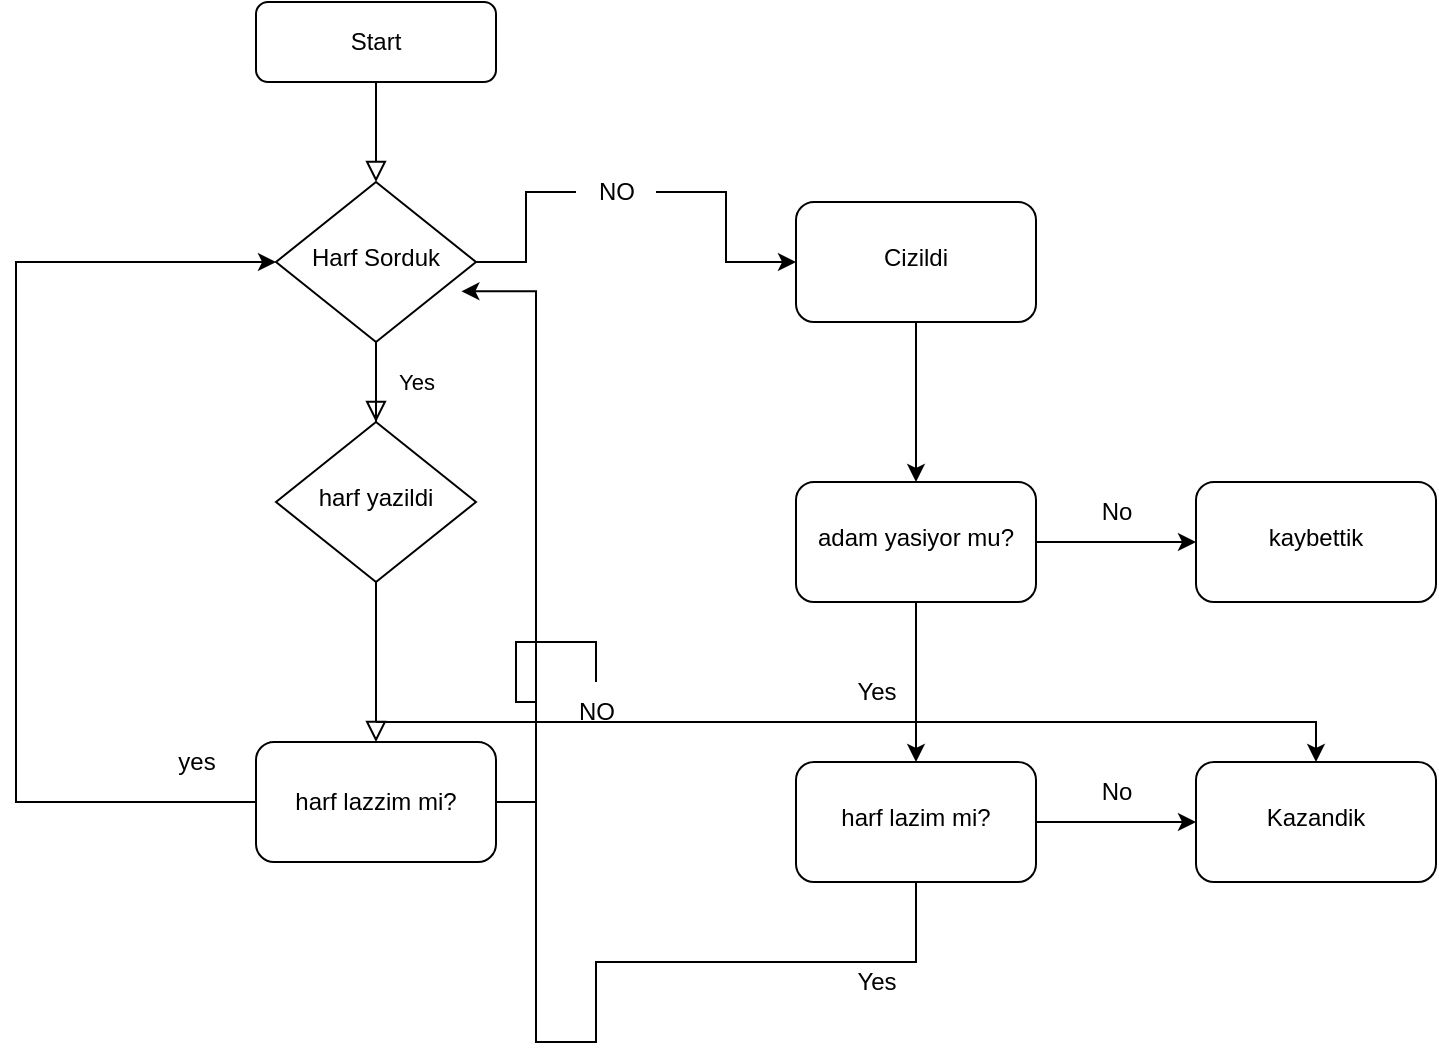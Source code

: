 <mxfile version="20.2.2" type="github">
  <diagram id="C5RBs43oDa-KdzZeNtuy" name="Page-1">
    <mxGraphModel dx="1043" dy="571" grid="1" gridSize="10" guides="1" tooltips="1" connect="1" arrows="1" fold="1" page="1" pageScale="1" pageWidth="827" pageHeight="1169" math="0" shadow="0">
      <root>
        <mxCell id="WIyWlLk6GJQsqaUBKTNV-0" />
        <mxCell id="WIyWlLk6GJQsqaUBKTNV-1" parent="WIyWlLk6GJQsqaUBKTNV-0" />
        <mxCell id="WIyWlLk6GJQsqaUBKTNV-2" value="" style="rounded=0;html=1;jettySize=auto;orthogonalLoop=1;fontSize=11;endArrow=block;endFill=0;endSize=8;strokeWidth=1;shadow=0;labelBackgroundColor=none;edgeStyle=orthogonalEdgeStyle;" parent="WIyWlLk6GJQsqaUBKTNV-1" source="WIyWlLk6GJQsqaUBKTNV-3" target="WIyWlLk6GJQsqaUBKTNV-6" edge="1">
          <mxGeometry relative="1" as="geometry" />
        </mxCell>
        <mxCell id="WIyWlLk6GJQsqaUBKTNV-3" value="Start" style="rounded=1;whiteSpace=wrap;html=1;fontSize=12;glass=0;strokeWidth=1;shadow=0;" parent="WIyWlLk6GJQsqaUBKTNV-1" vertex="1">
          <mxGeometry x="160" y="80" width="120" height="40" as="geometry" />
        </mxCell>
        <mxCell id="WIyWlLk6GJQsqaUBKTNV-4" value="Yes" style="rounded=0;html=1;jettySize=auto;orthogonalLoop=1;fontSize=11;endArrow=block;endFill=0;endSize=8;strokeWidth=1;shadow=0;labelBackgroundColor=none;edgeStyle=orthogonalEdgeStyle;" parent="WIyWlLk6GJQsqaUBKTNV-1" source="WIyWlLk6GJQsqaUBKTNV-6" target="WIyWlLk6GJQsqaUBKTNV-10" edge="1">
          <mxGeometry y="20" relative="1" as="geometry">
            <mxPoint as="offset" />
          </mxGeometry>
        </mxCell>
        <mxCell id="WIyWlLk6GJQsqaUBKTNV-5" value="No" style="edgeStyle=orthogonalEdgeStyle;rounded=0;html=1;jettySize=auto;orthogonalLoop=1;fontSize=11;endArrow=block;endFill=0;endSize=8;strokeWidth=1;shadow=0;labelBackgroundColor=none;" parent="WIyWlLk6GJQsqaUBKTNV-1" source="WIyWlLk6GJQsqaUBKTNV-6" edge="1">
          <mxGeometry y="10" relative="1" as="geometry">
            <mxPoint as="offset" />
            <mxPoint x="220" y="450" as="targetPoint" />
          </mxGeometry>
        </mxCell>
        <mxCell id="FvVhq-I3Qi5cZZgLR2xY-13" value="" style="edgeStyle=orthogonalEdgeStyle;rounded=0;orthogonalLoop=1;jettySize=auto;html=1;startArrow=none;" edge="1" parent="WIyWlLk6GJQsqaUBKTNV-1" source="FvVhq-I3Qi5cZZgLR2xY-14" target="FvVhq-I3Qi5cZZgLR2xY-12">
          <mxGeometry relative="1" as="geometry" />
        </mxCell>
        <mxCell id="WIyWlLk6GJQsqaUBKTNV-6" value="Harf Sorduk" style="rhombus;whiteSpace=wrap;html=1;shadow=0;fontFamily=Helvetica;fontSize=12;align=center;strokeWidth=1;spacing=6;spacingTop=-4;" parent="WIyWlLk6GJQsqaUBKTNV-1" vertex="1">
          <mxGeometry x="170" y="170" width="100" height="80" as="geometry" />
        </mxCell>
        <mxCell id="WIyWlLk6GJQsqaUBKTNV-10" value="harf yazildi" style="rhombus;whiteSpace=wrap;html=1;shadow=0;fontFamily=Helvetica;fontSize=12;align=center;strokeWidth=1;spacing=6;spacingTop=-4;" parent="WIyWlLk6GJQsqaUBKTNV-1" vertex="1">
          <mxGeometry x="170" y="290" width="100" height="80" as="geometry" />
        </mxCell>
        <mxCell id="FvVhq-I3Qi5cZZgLR2xY-17" value="" style="edgeStyle=orthogonalEdgeStyle;rounded=0;orthogonalLoop=1;jettySize=auto;html=1;" edge="1" parent="WIyWlLk6GJQsqaUBKTNV-1" source="FvVhq-I3Qi5cZZgLR2xY-12" target="FvVhq-I3Qi5cZZgLR2xY-16">
          <mxGeometry relative="1" as="geometry" />
        </mxCell>
        <mxCell id="FvVhq-I3Qi5cZZgLR2xY-12" value="Cizildi&lt;br&gt;" style="rounded=1;whiteSpace=wrap;html=1;shadow=0;strokeWidth=1;spacing=6;spacingTop=-4;" vertex="1" parent="WIyWlLk6GJQsqaUBKTNV-1">
          <mxGeometry x="430" y="180" width="120" height="60" as="geometry" />
        </mxCell>
        <mxCell id="FvVhq-I3Qi5cZZgLR2xY-14" value="NO" style="text;html=1;resizable=0;autosize=1;align=center;verticalAlign=middle;points=[];fillColor=none;strokeColor=none;rounded=0;" vertex="1" parent="WIyWlLk6GJQsqaUBKTNV-1">
          <mxGeometry x="320" y="160" width="40" height="30" as="geometry" />
        </mxCell>
        <mxCell id="FvVhq-I3Qi5cZZgLR2xY-15" value="" style="edgeStyle=orthogonalEdgeStyle;rounded=0;orthogonalLoop=1;jettySize=auto;html=1;endArrow=none;" edge="1" parent="WIyWlLk6GJQsqaUBKTNV-1" source="WIyWlLk6GJQsqaUBKTNV-6" target="FvVhq-I3Qi5cZZgLR2xY-14">
          <mxGeometry relative="1" as="geometry">
            <mxPoint x="270" y="210" as="sourcePoint" />
            <mxPoint x="340" y="210" as="targetPoint" />
          </mxGeometry>
        </mxCell>
        <mxCell id="FvVhq-I3Qi5cZZgLR2xY-19" value="" style="edgeStyle=orthogonalEdgeStyle;rounded=0;orthogonalLoop=1;jettySize=auto;html=1;" edge="1" parent="WIyWlLk6GJQsqaUBKTNV-1" source="FvVhq-I3Qi5cZZgLR2xY-16" target="FvVhq-I3Qi5cZZgLR2xY-18">
          <mxGeometry relative="1" as="geometry" />
        </mxCell>
        <mxCell id="FvVhq-I3Qi5cZZgLR2xY-21" value="" style="edgeStyle=orthogonalEdgeStyle;rounded=0;orthogonalLoop=1;jettySize=auto;html=1;" edge="1" parent="WIyWlLk6GJQsqaUBKTNV-1" source="FvVhq-I3Qi5cZZgLR2xY-16" target="FvVhq-I3Qi5cZZgLR2xY-20">
          <mxGeometry relative="1" as="geometry" />
        </mxCell>
        <mxCell id="FvVhq-I3Qi5cZZgLR2xY-16" value="adam yasiyor mu?&lt;br&gt;" style="rounded=1;whiteSpace=wrap;html=1;shadow=0;strokeWidth=1;spacing=6;spacingTop=-4;" vertex="1" parent="WIyWlLk6GJQsqaUBKTNV-1">
          <mxGeometry x="430" y="320" width="120" height="60" as="geometry" />
        </mxCell>
        <mxCell id="FvVhq-I3Qi5cZZgLR2xY-26" value="" style="edgeStyle=orthogonalEdgeStyle;rounded=0;orthogonalLoop=1;jettySize=auto;html=1;entryX=0.927;entryY=0.683;entryDx=0;entryDy=0;entryPerimeter=0;" edge="1" parent="WIyWlLk6GJQsqaUBKTNV-1" source="FvVhq-I3Qi5cZZgLR2xY-18" target="WIyWlLk6GJQsqaUBKTNV-6">
          <mxGeometry relative="1" as="geometry">
            <mxPoint x="310" y="250" as="targetPoint" />
            <Array as="points">
              <mxPoint x="490" y="560" />
              <mxPoint x="330" y="560" />
              <mxPoint x="330" y="600" />
              <mxPoint x="300" y="600" />
              <mxPoint x="300" y="225" />
            </Array>
          </mxGeometry>
        </mxCell>
        <mxCell id="FvVhq-I3Qi5cZZgLR2xY-28" value="" style="edgeStyle=orthogonalEdgeStyle;rounded=0;orthogonalLoop=1;jettySize=auto;html=1;" edge="1" parent="WIyWlLk6GJQsqaUBKTNV-1" source="FvVhq-I3Qi5cZZgLR2xY-18" target="FvVhq-I3Qi5cZZgLR2xY-27">
          <mxGeometry relative="1" as="geometry" />
        </mxCell>
        <mxCell id="FvVhq-I3Qi5cZZgLR2xY-18" value="harf lazim mi?" style="rounded=1;whiteSpace=wrap;html=1;shadow=0;strokeWidth=1;spacing=6;spacingTop=-4;" vertex="1" parent="WIyWlLk6GJQsqaUBKTNV-1">
          <mxGeometry x="430" y="460" width="120" height="60" as="geometry" />
        </mxCell>
        <mxCell id="FvVhq-I3Qi5cZZgLR2xY-20" value="kaybettik" style="whiteSpace=wrap;html=1;rounded=1;shadow=0;strokeWidth=1;spacing=6;spacingTop=-4;" vertex="1" parent="WIyWlLk6GJQsqaUBKTNV-1">
          <mxGeometry x="630" y="320" width="120" height="60" as="geometry" />
        </mxCell>
        <mxCell id="FvVhq-I3Qi5cZZgLR2xY-22" value="No" style="text;html=1;resizable=0;autosize=1;align=center;verticalAlign=middle;points=[];fillColor=none;strokeColor=none;rounded=0;" vertex="1" parent="WIyWlLk6GJQsqaUBKTNV-1">
          <mxGeometry x="570" y="320" width="40" height="30" as="geometry" />
        </mxCell>
        <mxCell id="FvVhq-I3Qi5cZZgLR2xY-23" value="Yes" style="text;html=1;resizable=0;autosize=1;align=center;verticalAlign=middle;points=[];fillColor=none;strokeColor=none;rounded=0;" vertex="1" parent="WIyWlLk6GJQsqaUBKTNV-1">
          <mxGeometry x="450" y="410" width="40" height="30" as="geometry" />
        </mxCell>
        <mxCell id="FvVhq-I3Qi5cZZgLR2xY-32" value="" style="edgeStyle=orthogonalEdgeStyle;rounded=0;orthogonalLoop=1;jettySize=auto;html=1;entryX=0.5;entryY=0;entryDx=0;entryDy=0;startArrow=none;" edge="1" parent="WIyWlLk6GJQsqaUBKTNV-1" source="FvVhq-I3Qi5cZZgLR2xY-37" target="FvVhq-I3Qi5cZZgLR2xY-27">
          <mxGeometry relative="1" as="geometry">
            <mxPoint x="220" y="610" as="targetPoint" />
            <Array as="points">
              <mxPoint x="220" y="440" />
              <mxPoint x="690" y="440" />
            </Array>
          </mxGeometry>
        </mxCell>
        <mxCell id="FvVhq-I3Qi5cZZgLR2xY-34" value="" style="edgeStyle=orthogonalEdgeStyle;rounded=0;orthogonalLoop=1;jettySize=auto;html=1;entryX=0;entryY=0.5;entryDx=0;entryDy=0;" edge="1" parent="WIyWlLk6GJQsqaUBKTNV-1" source="FvVhq-I3Qi5cZZgLR2xY-24" target="WIyWlLk6GJQsqaUBKTNV-6">
          <mxGeometry relative="1" as="geometry">
            <mxPoint x="80" y="210" as="targetPoint" />
            <Array as="points">
              <mxPoint x="40" y="480" />
              <mxPoint x="40" y="210" />
            </Array>
          </mxGeometry>
        </mxCell>
        <mxCell id="FvVhq-I3Qi5cZZgLR2xY-24" value="harf lazzim mi?" style="rounded=1;whiteSpace=wrap;html=1;" vertex="1" parent="WIyWlLk6GJQsqaUBKTNV-1">
          <mxGeometry x="160" y="450" width="120" height="60" as="geometry" />
        </mxCell>
        <mxCell id="FvVhq-I3Qi5cZZgLR2xY-27" value="Kazandik" style="whiteSpace=wrap;html=1;rounded=1;shadow=0;strokeWidth=1;spacing=6;spacingTop=-4;" vertex="1" parent="WIyWlLk6GJQsqaUBKTNV-1">
          <mxGeometry x="630" y="460" width="120" height="60" as="geometry" />
        </mxCell>
        <mxCell id="FvVhq-I3Qi5cZZgLR2xY-29" value="Yes" style="text;html=1;resizable=0;autosize=1;align=center;verticalAlign=middle;points=[];fillColor=none;strokeColor=none;rounded=0;" vertex="1" parent="WIyWlLk6GJQsqaUBKTNV-1">
          <mxGeometry x="450" y="555" width="40" height="30" as="geometry" />
        </mxCell>
        <mxCell id="FvVhq-I3Qi5cZZgLR2xY-30" value="No" style="text;html=1;resizable=0;autosize=1;align=center;verticalAlign=middle;points=[];fillColor=none;strokeColor=none;rounded=0;" vertex="1" parent="WIyWlLk6GJQsqaUBKTNV-1">
          <mxGeometry x="570" y="460" width="40" height="30" as="geometry" />
        </mxCell>
        <mxCell id="FvVhq-I3Qi5cZZgLR2xY-35" value="yes" style="text;html=1;resizable=0;autosize=1;align=center;verticalAlign=middle;points=[];fillColor=none;strokeColor=none;rounded=0;" vertex="1" parent="WIyWlLk6GJQsqaUBKTNV-1">
          <mxGeometry x="110" y="445" width="40" height="30" as="geometry" />
        </mxCell>
        <mxCell id="FvVhq-I3Qi5cZZgLR2xY-37" value="NO&lt;br&gt;" style="text;html=1;align=center;verticalAlign=middle;resizable=0;points=[];autosize=1;strokeColor=none;fillColor=none;" vertex="1" parent="WIyWlLk6GJQsqaUBKTNV-1">
          <mxGeometry x="310" y="420" width="40" height="30" as="geometry" />
        </mxCell>
        <mxCell id="FvVhq-I3Qi5cZZgLR2xY-38" value="" style="edgeStyle=orthogonalEdgeStyle;rounded=0;orthogonalLoop=1;jettySize=auto;html=1;entryX=0.5;entryY=0;entryDx=0;entryDy=0;endArrow=none;" edge="1" parent="WIyWlLk6GJQsqaUBKTNV-1" source="FvVhq-I3Qi5cZZgLR2xY-24" target="FvVhq-I3Qi5cZZgLR2xY-37">
          <mxGeometry relative="1" as="geometry">
            <mxPoint x="220" y="450" as="sourcePoint" />
            <mxPoint x="690" y="460" as="targetPoint" />
            <Array as="points" />
          </mxGeometry>
        </mxCell>
      </root>
    </mxGraphModel>
  </diagram>
</mxfile>
